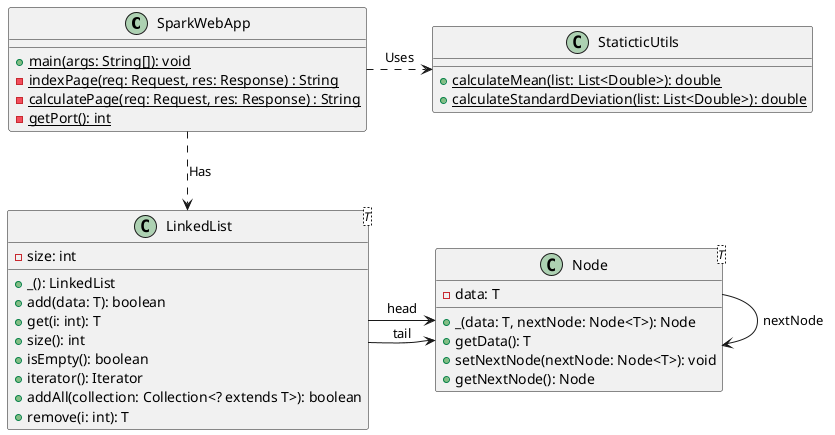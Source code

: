 @startuml class-diagram
class SparkWebApp {
 + {static} main(args: String[]): void
 - {static} indexPage(req: Request, res: Response) : String
 - {static} calculatePage(req: Request, res: Response) : String
 - {static} getPort(): int
}

class Node<T> {
    - data: T
    + _(data: T, nextNode: Node<T>): Node
    + getData(): T
    + setNextNode(nextNode: Node<T>): void
    + getNextNode(): Node
}

class LinkedList<T> {
    - size: int
    + _(): LinkedList
    + add(data: T): boolean
    + get(i: int): T
    + size(): int
    + isEmpty(): boolean
    + iterator(): Iterator
    + addAll(collection: Collection<? extends T>): boolean
    + remove(i: int): T
}

class StaticticUtils {
    + {static} calculateMean(list: List<Double>): double
    + {static} calculateStandardDeviation(list: List<Double>): double
}

Node --> Node: nextNode

LinkedList -right-> Node: head
LinkedList -right-> Node: tail

SparkWebApp .down.> LinkedList: Has
SparkWebApp .right.> StaticticUtils: Uses

@enduml